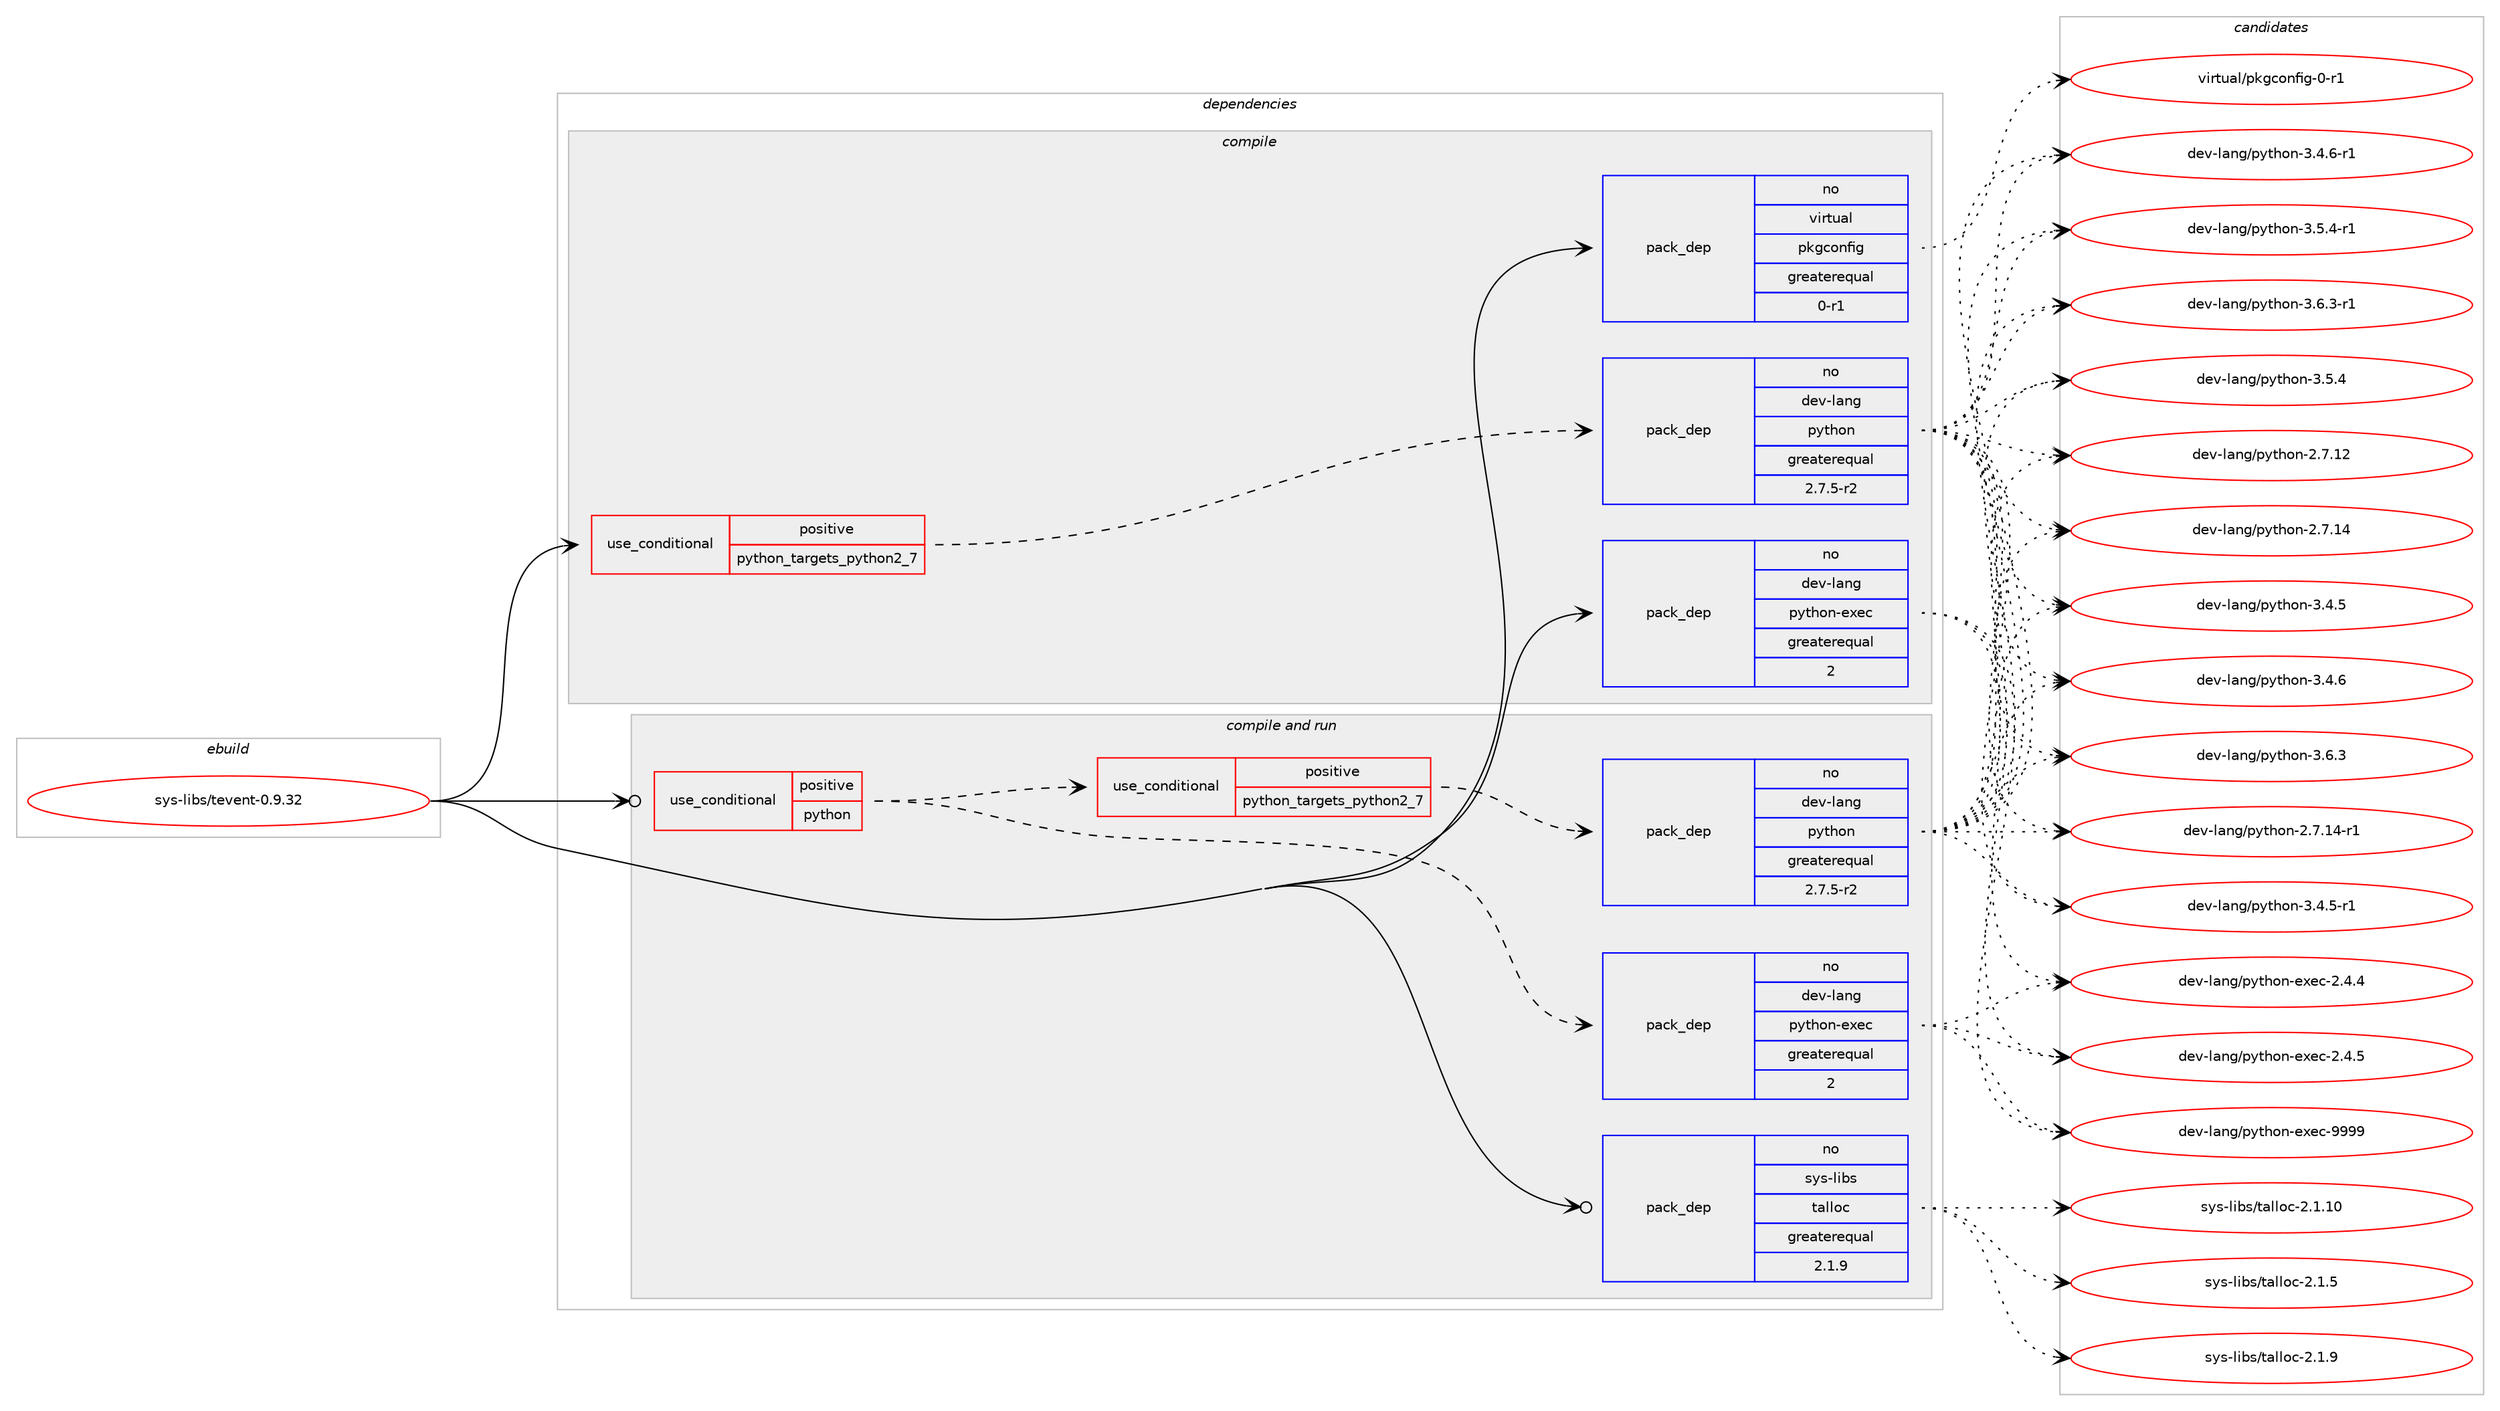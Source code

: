 digraph prolog {

# *************
# Graph options
# *************

newrank=true;
concentrate=true;
compound=true;
graph [rankdir=LR,fontname=Helvetica,fontsize=10,ranksep=1.5];#, ranksep=2.5, nodesep=0.2];
edge  [arrowhead=vee];
node  [fontname=Helvetica,fontsize=10];

# **********
# The ebuild
# **********

subgraph cluster_leftcol {
color=gray;
rank=same;
label=<<i>ebuild</i>>;
id [label="sys-libs/tevent-0.9.32", color=red, width=4, href="../sys-libs/tevent-0.9.32.svg"];
}

# ****************
# The dependencies
# ****************

subgraph cluster_midcol {
color=gray;
label=<<i>dependencies</i>>;
subgraph cluster_compile {
fillcolor="#eeeeee";
style=filled;
label=<<i>compile</i>>;
subgraph cond307 {
dependency3942 [label=<<TABLE BORDER="0" CELLBORDER="1" CELLSPACING="0" CELLPADDING="4"><TR><TD ROWSPAN="3" CELLPADDING="10">use_conditional</TD></TR><TR><TD>positive</TD></TR><TR><TD>python_targets_python2_7</TD></TR></TABLE>>, shape=none, color=red];
subgraph pack3627 {
dependency3943 [label=<<TABLE BORDER="0" CELLBORDER="1" CELLSPACING="0" CELLPADDING="4" WIDTH="220"><TR><TD ROWSPAN="6" CELLPADDING="30">pack_dep</TD></TR><TR><TD WIDTH="110">no</TD></TR><TR><TD>dev-lang</TD></TR><TR><TD>python</TD></TR><TR><TD>greaterequal</TD></TR><TR><TD>2.7.5-r2</TD></TR></TABLE>>, shape=none, color=blue];
}
dependency3942:e -> dependency3943:w [weight=20,style="dashed",arrowhead="vee"];
}
id:e -> dependency3942:w [weight=20,style="solid",arrowhead="vee"];
subgraph pack3628 {
dependency3944 [label=<<TABLE BORDER="0" CELLBORDER="1" CELLSPACING="0" CELLPADDING="4" WIDTH="220"><TR><TD ROWSPAN="6" CELLPADDING="30">pack_dep</TD></TR><TR><TD WIDTH="110">no</TD></TR><TR><TD>dev-lang</TD></TR><TR><TD>python-exec</TD></TR><TR><TD>greaterequal</TD></TR><TR><TD>2</TD></TR></TABLE>>, shape=none, color=blue];
}
id:e -> dependency3944:w [weight=20,style="solid",arrowhead="vee"];
subgraph pack3629 {
dependency3945 [label=<<TABLE BORDER="0" CELLBORDER="1" CELLSPACING="0" CELLPADDING="4" WIDTH="220"><TR><TD ROWSPAN="6" CELLPADDING="30">pack_dep</TD></TR><TR><TD WIDTH="110">no</TD></TR><TR><TD>virtual</TD></TR><TR><TD>pkgconfig</TD></TR><TR><TD>greaterequal</TD></TR><TR><TD>0-r1</TD></TR></TABLE>>, shape=none, color=blue];
}
id:e -> dependency3945:w [weight=20,style="solid",arrowhead="vee"];
}
subgraph cluster_compileandrun {
fillcolor="#eeeeee";
style=filled;
label=<<i>compile and run</i>>;
subgraph cond308 {
dependency3946 [label=<<TABLE BORDER="0" CELLBORDER="1" CELLSPACING="0" CELLPADDING="4"><TR><TD ROWSPAN="3" CELLPADDING="10">use_conditional</TD></TR><TR><TD>positive</TD></TR><TR><TD>python</TD></TR></TABLE>>, shape=none, color=red];
subgraph cond309 {
dependency3947 [label=<<TABLE BORDER="0" CELLBORDER="1" CELLSPACING="0" CELLPADDING="4"><TR><TD ROWSPAN="3" CELLPADDING="10">use_conditional</TD></TR><TR><TD>positive</TD></TR><TR><TD>python_targets_python2_7</TD></TR></TABLE>>, shape=none, color=red];
subgraph pack3630 {
dependency3948 [label=<<TABLE BORDER="0" CELLBORDER="1" CELLSPACING="0" CELLPADDING="4" WIDTH="220"><TR><TD ROWSPAN="6" CELLPADDING="30">pack_dep</TD></TR><TR><TD WIDTH="110">no</TD></TR><TR><TD>dev-lang</TD></TR><TR><TD>python</TD></TR><TR><TD>greaterequal</TD></TR><TR><TD>2.7.5-r2</TD></TR></TABLE>>, shape=none, color=blue];
}
dependency3947:e -> dependency3948:w [weight=20,style="dashed",arrowhead="vee"];
}
dependency3946:e -> dependency3947:w [weight=20,style="dashed",arrowhead="vee"];
subgraph pack3631 {
dependency3949 [label=<<TABLE BORDER="0" CELLBORDER="1" CELLSPACING="0" CELLPADDING="4" WIDTH="220"><TR><TD ROWSPAN="6" CELLPADDING="30">pack_dep</TD></TR><TR><TD WIDTH="110">no</TD></TR><TR><TD>dev-lang</TD></TR><TR><TD>python-exec</TD></TR><TR><TD>greaterequal</TD></TR><TR><TD>2</TD></TR></TABLE>>, shape=none, color=blue];
}
dependency3946:e -> dependency3949:w [weight=20,style="dashed",arrowhead="vee"];
}
id:e -> dependency3946:w [weight=20,style="solid",arrowhead="odotvee"];
subgraph pack3632 {
dependency3950 [label=<<TABLE BORDER="0" CELLBORDER="1" CELLSPACING="0" CELLPADDING="4" WIDTH="220"><TR><TD ROWSPAN="6" CELLPADDING="30">pack_dep</TD></TR><TR><TD WIDTH="110">no</TD></TR><TR><TD>sys-libs</TD></TR><TR><TD>talloc</TD></TR><TR><TD>greaterequal</TD></TR><TR><TD>2.1.9</TD></TR></TABLE>>, shape=none, color=blue];
}
id:e -> dependency3950:w [weight=20,style="solid",arrowhead="odotvee"];
}
subgraph cluster_run {
fillcolor="#eeeeee";
style=filled;
label=<<i>run</i>>;
}
}

# **************
# The candidates
# **************

subgraph cluster_choices {
rank=same;
color=gray;
label=<<i>candidates</i>>;

subgraph choice3627 {
color=black;
nodesep=1;
choice10010111845108971101034711212111610411111045504655464950 [label="dev-lang/python-2.7.12", color=red, width=4,href="../dev-lang/python-2.7.12.svg"];
choice10010111845108971101034711212111610411111045504655464952 [label="dev-lang/python-2.7.14", color=red, width=4,href="../dev-lang/python-2.7.14.svg"];
choice100101118451089711010347112121116104111110455146524653 [label="dev-lang/python-3.4.5", color=red, width=4,href="../dev-lang/python-3.4.5.svg"];
choice100101118451089711010347112121116104111110455146524654 [label="dev-lang/python-3.4.6", color=red, width=4,href="../dev-lang/python-3.4.6.svg"];
choice100101118451089711010347112121116104111110455146534652 [label="dev-lang/python-3.5.4", color=red, width=4,href="../dev-lang/python-3.5.4.svg"];
choice100101118451089711010347112121116104111110455146544651 [label="dev-lang/python-3.6.3", color=red, width=4,href="../dev-lang/python-3.6.3.svg"];
choice100101118451089711010347112121116104111110455046554649524511449 [label="dev-lang/python-2.7.14-r1", color=red, width=4,href="../dev-lang/python-2.7.14-r1.svg"];
choice1001011184510897110103471121211161041111104551465246534511449 [label="dev-lang/python-3.4.5-r1", color=red, width=4,href="../dev-lang/python-3.4.5-r1.svg"];
choice1001011184510897110103471121211161041111104551465246544511449 [label="dev-lang/python-3.4.6-r1", color=red, width=4,href="../dev-lang/python-3.4.6-r1.svg"];
choice1001011184510897110103471121211161041111104551465346524511449 [label="dev-lang/python-3.5.4-r1", color=red, width=4,href="../dev-lang/python-3.5.4-r1.svg"];
choice1001011184510897110103471121211161041111104551465446514511449 [label="dev-lang/python-3.6.3-r1", color=red, width=4,href="../dev-lang/python-3.6.3-r1.svg"];
dependency3943:e -> choice10010111845108971101034711212111610411111045504655464950:w [style=dotted,weight="100"];
dependency3943:e -> choice10010111845108971101034711212111610411111045504655464952:w [style=dotted,weight="100"];
dependency3943:e -> choice100101118451089711010347112121116104111110455146524653:w [style=dotted,weight="100"];
dependency3943:e -> choice100101118451089711010347112121116104111110455146524654:w [style=dotted,weight="100"];
dependency3943:e -> choice100101118451089711010347112121116104111110455146534652:w [style=dotted,weight="100"];
dependency3943:e -> choice100101118451089711010347112121116104111110455146544651:w [style=dotted,weight="100"];
dependency3943:e -> choice100101118451089711010347112121116104111110455046554649524511449:w [style=dotted,weight="100"];
dependency3943:e -> choice1001011184510897110103471121211161041111104551465246534511449:w [style=dotted,weight="100"];
dependency3943:e -> choice1001011184510897110103471121211161041111104551465246544511449:w [style=dotted,weight="100"];
dependency3943:e -> choice1001011184510897110103471121211161041111104551465346524511449:w [style=dotted,weight="100"];
dependency3943:e -> choice1001011184510897110103471121211161041111104551465446514511449:w [style=dotted,weight="100"];
}
subgraph choice3628 {
color=black;
nodesep=1;
choice1001011184510897110103471121211161041111104510112010199455046524652 [label="dev-lang/python-exec-2.4.4", color=red, width=4,href="../dev-lang/python-exec-2.4.4.svg"];
choice1001011184510897110103471121211161041111104510112010199455046524653 [label="dev-lang/python-exec-2.4.5", color=red, width=4,href="../dev-lang/python-exec-2.4.5.svg"];
choice10010111845108971101034711212111610411111045101120101994557575757 [label="dev-lang/python-exec-9999", color=red, width=4,href="../dev-lang/python-exec-9999.svg"];
dependency3944:e -> choice1001011184510897110103471121211161041111104510112010199455046524652:w [style=dotted,weight="100"];
dependency3944:e -> choice1001011184510897110103471121211161041111104510112010199455046524653:w [style=dotted,weight="100"];
dependency3944:e -> choice10010111845108971101034711212111610411111045101120101994557575757:w [style=dotted,weight="100"];
}
subgraph choice3629 {
color=black;
nodesep=1;
choice11810511411611797108471121071039911111010210510345484511449 [label="virtual/pkgconfig-0-r1", color=red, width=4,href="../virtual/pkgconfig-0-r1.svg"];
dependency3945:e -> choice11810511411611797108471121071039911111010210510345484511449:w [style=dotted,weight="100"];
}
subgraph choice3630 {
color=black;
nodesep=1;
choice10010111845108971101034711212111610411111045504655464950 [label="dev-lang/python-2.7.12", color=red, width=4,href="../dev-lang/python-2.7.12.svg"];
choice10010111845108971101034711212111610411111045504655464952 [label="dev-lang/python-2.7.14", color=red, width=4,href="../dev-lang/python-2.7.14.svg"];
choice100101118451089711010347112121116104111110455146524653 [label="dev-lang/python-3.4.5", color=red, width=4,href="../dev-lang/python-3.4.5.svg"];
choice100101118451089711010347112121116104111110455146524654 [label="dev-lang/python-3.4.6", color=red, width=4,href="../dev-lang/python-3.4.6.svg"];
choice100101118451089711010347112121116104111110455146534652 [label="dev-lang/python-3.5.4", color=red, width=4,href="../dev-lang/python-3.5.4.svg"];
choice100101118451089711010347112121116104111110455146544651 [label="dev-lang/python-3.6.3", color=red, width=4,href="../dev-lang/python-3.6.3.svg"];
choice100101118451089711010347112121116104111110455046554649524511449 [label="dev-lang/python-2.7.14-r1", color=red, width=4,href="../dev-lang/python-2.7.14-r1.svg"];
choice1001011184510897110103471121211161041111104551465246534511449 [label="dev-lang/python-3.4.5-r1", color=red, width=4,href="../dev-lang/python-3.4.5-r1.svg"];
choice1001011184510897110103471121211161041111104551465246544511449 [label="dev-lang/python-3.4.6-r1", color=red, width=4,href="../dev-lang/python-3.4.6-r1.svg"];
choice1001011184510897110103471121211161041111104551465346524511449 [label="dev-lang/python-3.5.4-r1", color=red, width=4,href="../dev-lang/python-3.5.4-r1.svg"];
choice1001011184510897110103471121211161041111104551465446514511449 [label="dev-lang/python-3.6.3-r1", color=red, width=4,href="../dev-lang/python-3.6.3-r1.svg"];
dependency3948:e -> choice10010111845108971101034711212111610411111045504655464950:w [style=dotted,weight="100"];
dependency3948:e -> choice10010111845108971101034711212111610411111045504655464952:w [style=dotted,weight="100"];
dependency3948:e -> choice100101118451089711010347112121116104111110455146524653:w [style=dotted,weight="100"];
dependency3948:e -> choice100101118451089711010347112121116104111110455146524654:w [style=dotted,weight="100"];
dependency3948:e -> choice100101118451089711010347112121116104111110455146534652:w [style=dotted,weight="100"];
dependency3948:e -> choice100101118451089711010347112121116104111110455146544651:w [style=dotted,weight="100"];
dependency3948:e -> choice100101118451089711010347112121116104111110455046554649524511449:w [style=dotted,weight="100"];
dependency3948:e -> choice1001011184510897110103471121211161041111104551465246534511449:w [style=dotted,weight="100"];
dependency3948:e -> choice1001011184510897110103471121211161041111104551465246544511449:w [style=dotted,weight="100"];
dependency3948:e -> choice1001011184510897110103471121211161041111104551465346524511449:w [style=dotted,weight="100"];
dependency3948:e -> choice1001011184510897110103471121211161041111104551465446514511449:w [style=dotted,weight="100"];
}
subgraph choice3631 {
color=black;
nodesep=1;
choice1001011184510897110103471121211161041111104510112010199455046524652 [label="dev-lang/python-exec-2.4.4", color=red, width=4,href="../dev-lang/python-exec-2.4.4.svg"];
choice1001011184510897110103471121211161041111104510112010199455046524653 [label="dev-lang/python-exec-2.4.5", color=red, width=4,href="../dev-lang/python-exec-2.4.5.svg"];
choice10010111845108971101034711212111610411111045101120101994557575757 [label="dev-lang/python-exec-9999", color=red, width=4,href="../dev-lang/python-exec-9999.svg"];
dependency3949:e -> choice1001011184510897110103471121211161041111104510112010199455046524652:w [style=dotted,weight="100"];
dependency3949:e -> choice1001011184510897110103471121211161041111104510112010199455046524653:w [style=dotted,weight="100"];
dependency3949:e -> choice10010111845108971101034711212111610411111045101120101994557575757:w [style=dotted,weight="100"];
}
subgraph choice3632 {
color=black;
nodesep=1;
choice115121115451081059811547116971081081119945504649464948 [label="sys-libs/talloc-2.1.10", color=red, width=4,href="../sys-libs/talloc-2.1.10.svg"];
choice1151211154510810598115471169710810811199455046494653 [label="sys-libs/talloc-2.1.5", color=red, width=4,href="../sys-libs/talloc-2.1.5.svg"];
choice1151211154510810598115471169710810811199455046494657 [label="sys-libs/talloc-2.1.9", color=red, width=4,href="../sys-libs/talloc-2.1.9.svg"];
dependency3950:e -> choice115121115451081059811547116971081081119945504649464948:w [style=dotted,weight="100"];
dependency3950:e -> choice1151211154510810598115471169710810811199455046494653:w [style=dotted,weight="100"];
dependency3950:e -> choice1151211154510810598115471169710810811199455046494657:w [style=dotted,weight="100"];
}
}

}
